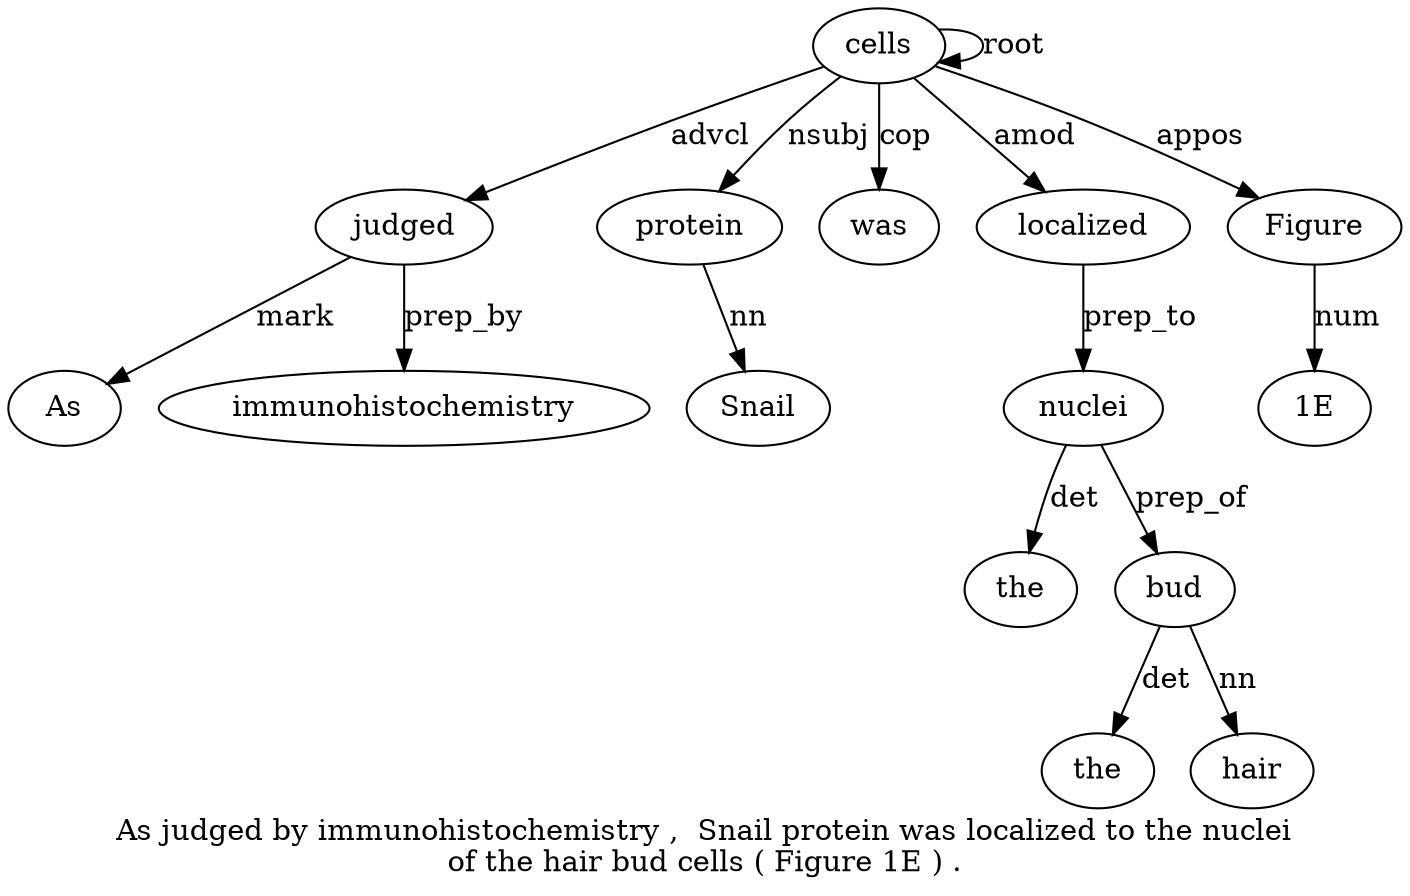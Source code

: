 digraph "As judged by immunohistochemistry ,  Snail protein was localized to the nuclei of the hair bud cells ( Figure 1E ) ." {
label="As judged by immunohistochemistry ,  Snail protein was localized to the nuclei
of the hair bud cells ( Figure 1E ) .";
judged2 [style=filled, fillcolor=white, label=judged];
As1 [style=filled, fillcolor=white, label=As];
judged2 -> As1  [label=mark];
cells17 [style=filled, fillcolor=white, label=cells];
cells17 -> judged2  [label=advcl];
immunohistochemistry4 [style=filled, fillcolor=white, label=immunohistochemistry];
judged2 -> immunohistochemistry4  [label=prep_by];
protein7 [style=filled, fillcolor=white, label=protein];
Snail6 [style=filled, fillcolor=white, label=Snail];
protein7 -> Snail6  [label=nn];
cells17 -> protein7  [label=nsubj];
was8 [style=filled, fillcolor=white, label=was];
cells17 -> was8  [label=cop];
localized9 [style=filled, fillcolor=white, label=localized];
cells17 -> localized9  [label=amod];
nuclei12 [style=filled, fillcolor=white, label=nuclei];
the11 [style=filled, fillcolor=white, label=the];
nuclei12 -> the11  [label=det];
localized9 -> nuclei12  [label=prep_to];
bud16 [style=filled, fillcolor=white, label=bud];
the14 [style=filled, fillcolor=white, label=the];
bud16 -> the14  [label=det];
hair15 [style=filled, fillcolor=white, label=hair];
bud16 -> hair15  [label=nn];
nuclei12 -> bud16  [label=prep_of];
cells17 -> cells17  [label=root];
Figure19 [style=filled, fillcolor=white, label=Figure];
cells17 -> Figure19  [label=appos];
"1E20" [style=filled, fillcolor=white, label="1E"];
Figure19 -> "1E20"  [label=num];
}
